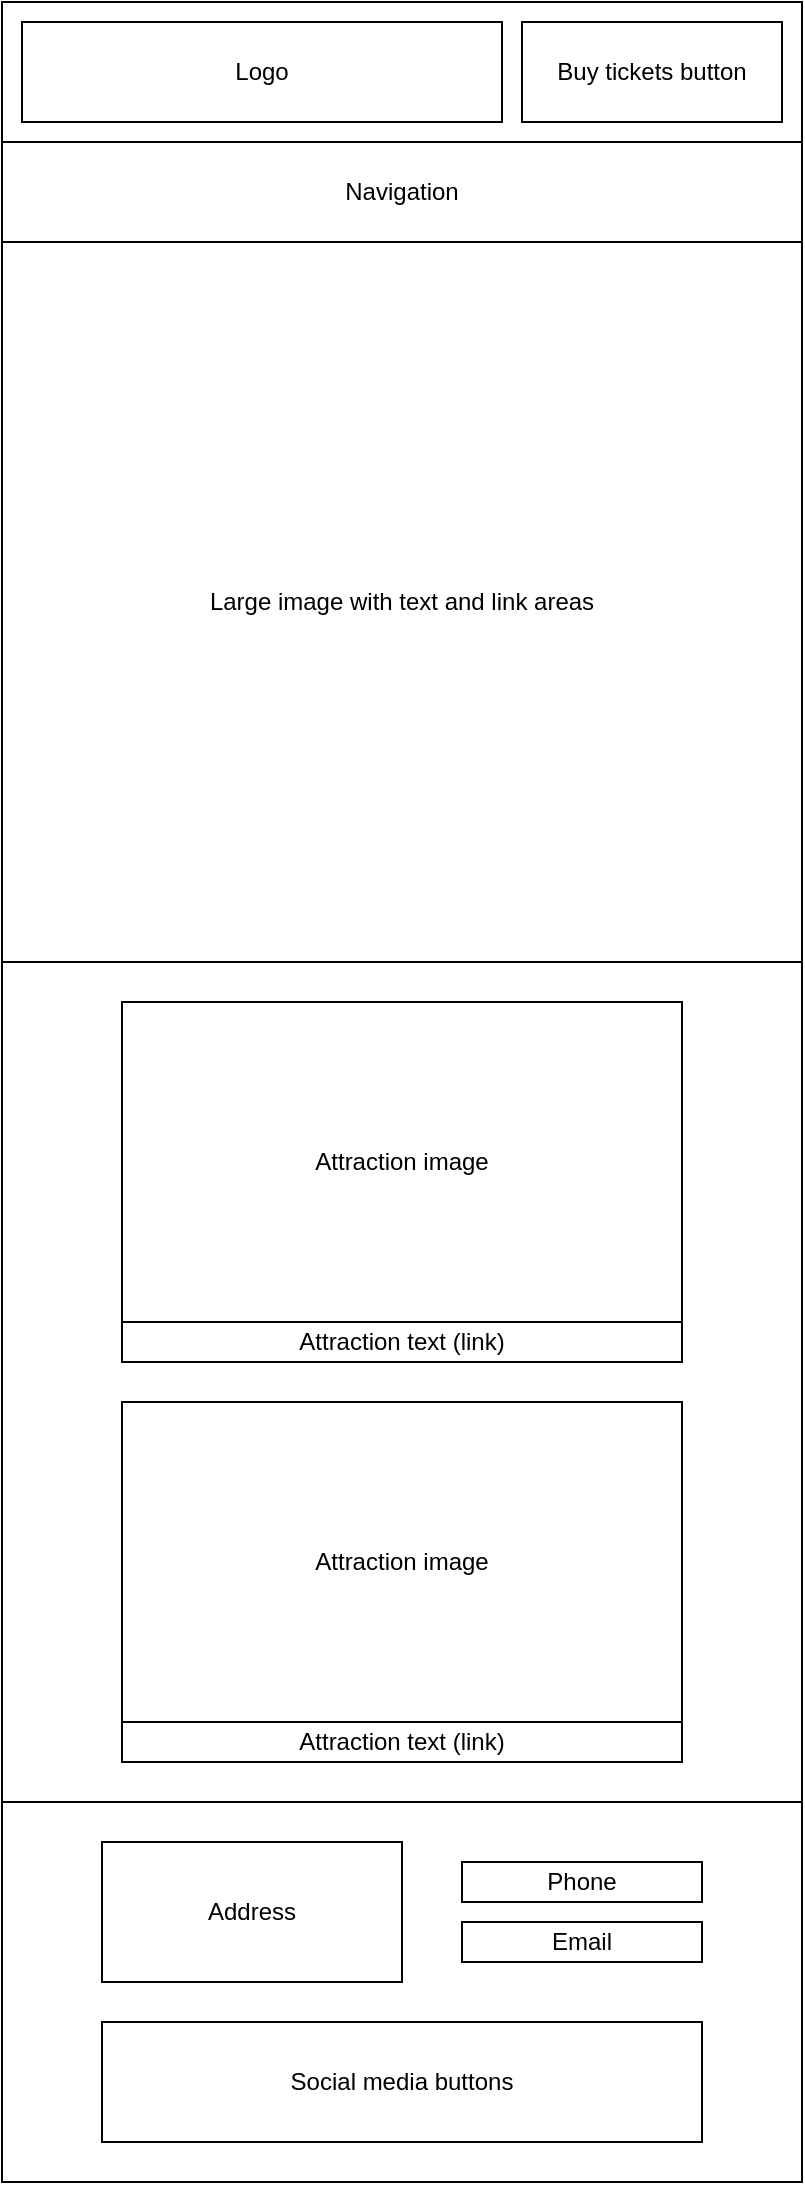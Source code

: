 <mxfile version="13.10.0" type="github">
  <diagram id="9Hw6Vr-7h3pMYh5VBa0q" name="Page-1">
    <mxGraphModel dx="781" dy="1113" grid="1" gridSize="10" guides="1" tooltips="1" connect="1" arrows="1" fold="1" page="1" pageScale="1" pageWidth="827" pageHeight="1169" math="0" shadow="0">
      <root>
        <mxCell id="0" />
        <mxCell id="1" parent="0" />
        <mxCell id="IbGQemOW2Y28JKWkVA5o-3" value="Large image with text and link areas" style="rounded=0;whiteSpace=wrap;html=1;" parent="1" vertex="1">
          <mxGeometry x="120" y="160" width="400" height="360" as="geometry" />
        </mxCell>
        <mxCell id="IbGQemOW2Y28JKWkVA5o-4" value="" style="rounded=0;whiteSpace=wrap;html=1;" parent="1" vertex="1">
          <mxGeometry x="120" y="520" width="400" height="430" as="geometry" />
        </mxCell>
        <mxCell id="IbGQemOW2Y28JKWkVA5o-5" value="" style="rounded=0;whiteSpace=wrap;html=1;" parent="1" vertex="1">
          <mxGeometry x="120" y="940" width="400" height="190" as="geometry" />
        </mxCell>
        <mxCell id="IbGQemOW2Y28JKWkVA5o-11" value="Attraction image" style="rounded=0;whiteSpace=wrap;html=1;" parent="1" vertex="1">
          <mxGeometry x="180" y="540" width="280" height="160" as="geometry" />
        </mxCell>
        <mxCell id="IbGQemOW2Y28JKWkVA5o-13" value="Attraction text (link)" style="rounded=0;whiteSpace=wrap;html=1;" parent="1" vertex="1">
          <mxGeometry x="180" y="700" width="280" height="20" as="geometry" />
        </mxCell>
        <mxCell id="IbGQemOW2Y28JKWkVA5o-22" value="Attraction image" style="rounded=0;whiteSpace=wrap;html=1;" parent="1" vertex="1">
          <mxGeometry x="180" y="740" width="280" height="160" as="geometry" />
        </mxCell>
        <mxCell id="IbGQemOW2Y28JKWkVA5o-23" value="Attraction text (link)" style="rounded=0;whiteSpace=wrap;html=1;" parent="1" vertex="1">
          <mxGeometry x="180" y="900" width="280" height="20" as="geometry" />
        </mxCell>
        <mxCell id="IbGQemOW2Y28JKWkVA5o-24" value="Address" style="rounded=0;whiteSpace=wrap;html=1;" parent="1" vertex="1">
          <mxGeometry x="170" y="960" width="150" height="70" as="geometry" />
        </mxCell>
        <mxCell id="IbGQemOW2Y28JKWkVA5o-25" value="Email" style="rounded=0;whiteSpace=wrap;html=1;" parent="1" vertex="1">
          <mxGeometry x="350" y="1000" width="120" height="20" as="geometry" />
        </mxCell>
        <mxCell id="IbGQemOW2Y28JKWkVA5o-26" value="Phone" style="rounded=0;whiteSpace=wrap;html=1;" parent="1" vertex="1">
          <mxGeometry x="350" y="970" width="120" height="20" as="geometry" />
        </mxCell>
        <mxCell id="Dg9ZwA2nGZHByh9lv0ck-1" value="Social media buttons" style="rounded=0;whiteSpace=wrap;html=1;" vertex="1" parent="1">
          <mxGeometry x="170" y="1050" width="300" height="60" as="geometry" />
        </mxCell>
        <mxCell id="Dg9ZwA2nGZHByh9lv0ck-2" value="" style="rounded=0;whiteSpace=wrap;html=1;" vertex="1" parent="1">
          <mxGeometry x="120" y="40" width="400" height="70" as="geometry" />
        </mxCell>
        <mxCell id="Dg9ZwA2nGZHByh9lv0ck-3" value="Logo" style="rounded=0;whiteSpace=wrap;html=1;" vertex="1" parent="1">
          <mxGeometry x="130" y="50" width="240" height="50" as="geometry" />
        </mxCell>
        <mxCell id="Dg9ZwA2nGZHByh9lv0ck-4" value="Navigation" style="rounded=0;whiteSpace=wrap;html=1;" vertex="1" parent="1">
          <mxGeometry x="120" y="110" width="400" height="50" as="geometry" />
        </mxCell>
        <mxCell id="Dg9ZwA2nGZHByh9lv0ck-5" value="Buy tickets button" style="rounded=0;whiteSpace=wrap;html=1;" vertex="1" parent="1">
          <mxGeometry x="380" y="50" width="130" height="50" as="geometry" />
        </mxCell>
      </root>
    </mxGraphModel>
  </diagram>
</mxfile>
